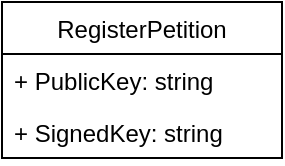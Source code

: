 <mxfile version="20.8.3" type="device"><diagram id="2htTDLcwP5oDHp7LuTqp" name="Página-1"><mxGraphModel dx="794" dy="726" grid="1" gridSize="10" guides="1" tooltips="1" connect="1" arrows="1" fold="1" page="1" pageScale="1" pageWidth="1169" pageHeight="827" math="0" shadow="0"><root><mxCell id="0"/><mxCell id="1" parent="0"/><mxCell id="qvNTTkFpvw3oZWrAHNv2-1" value="RegisterPetition" style="swimlane;fontStyle=0;childLayout=stackLayout;horizontal=1;startSize=26;fillColor=none;horizontalStack=0;resizeParent=1;resizeParentMax=0;resizeLast=0;collapsible=1;marginBottom=0;" vertex="1" parent="1"><mxGeometry x="280" y="220" width="140" height="78" as="geometry"/></mxCell><mxCell id="qvNTTkFpvw3oZWrAHNv2-2" value="+ PublicKey: string" style="text;strokeColor=none;fillColor=none;align=left;verticalAlign=top;spacingLeft=4;spacingRight=4;overflow=hidden;rotatable=0;points=[[0,0.5],[1,0.5]];portConstraint=eastwest;" vertex="1" parent="qvNTTkFpvw3oZWrAHNv2-1"><mxGeometry y="26" width="140" height="26" as="geometry"/></mxCell><mxCell id="qvNTTkFpvw3oZWrAHNv2-3" value="+ SignedKey: string" style="text;strokeColor=none;fillColor=none;align=left;verticalAlign=top;spacingLeft=4;spacingRight=4;overflow=hidden;rotatable=0;points=[[0,0.5],[1,0.5]];portConstraint=eastwest;" vertex="1" parent="qvNTTkFpvw3oZWrAHNv2-1"><mxGeometry y="52" width="140" height="26" as="geometry"/></mxCell></root></mxGraphModel></diagram></mxfile>
